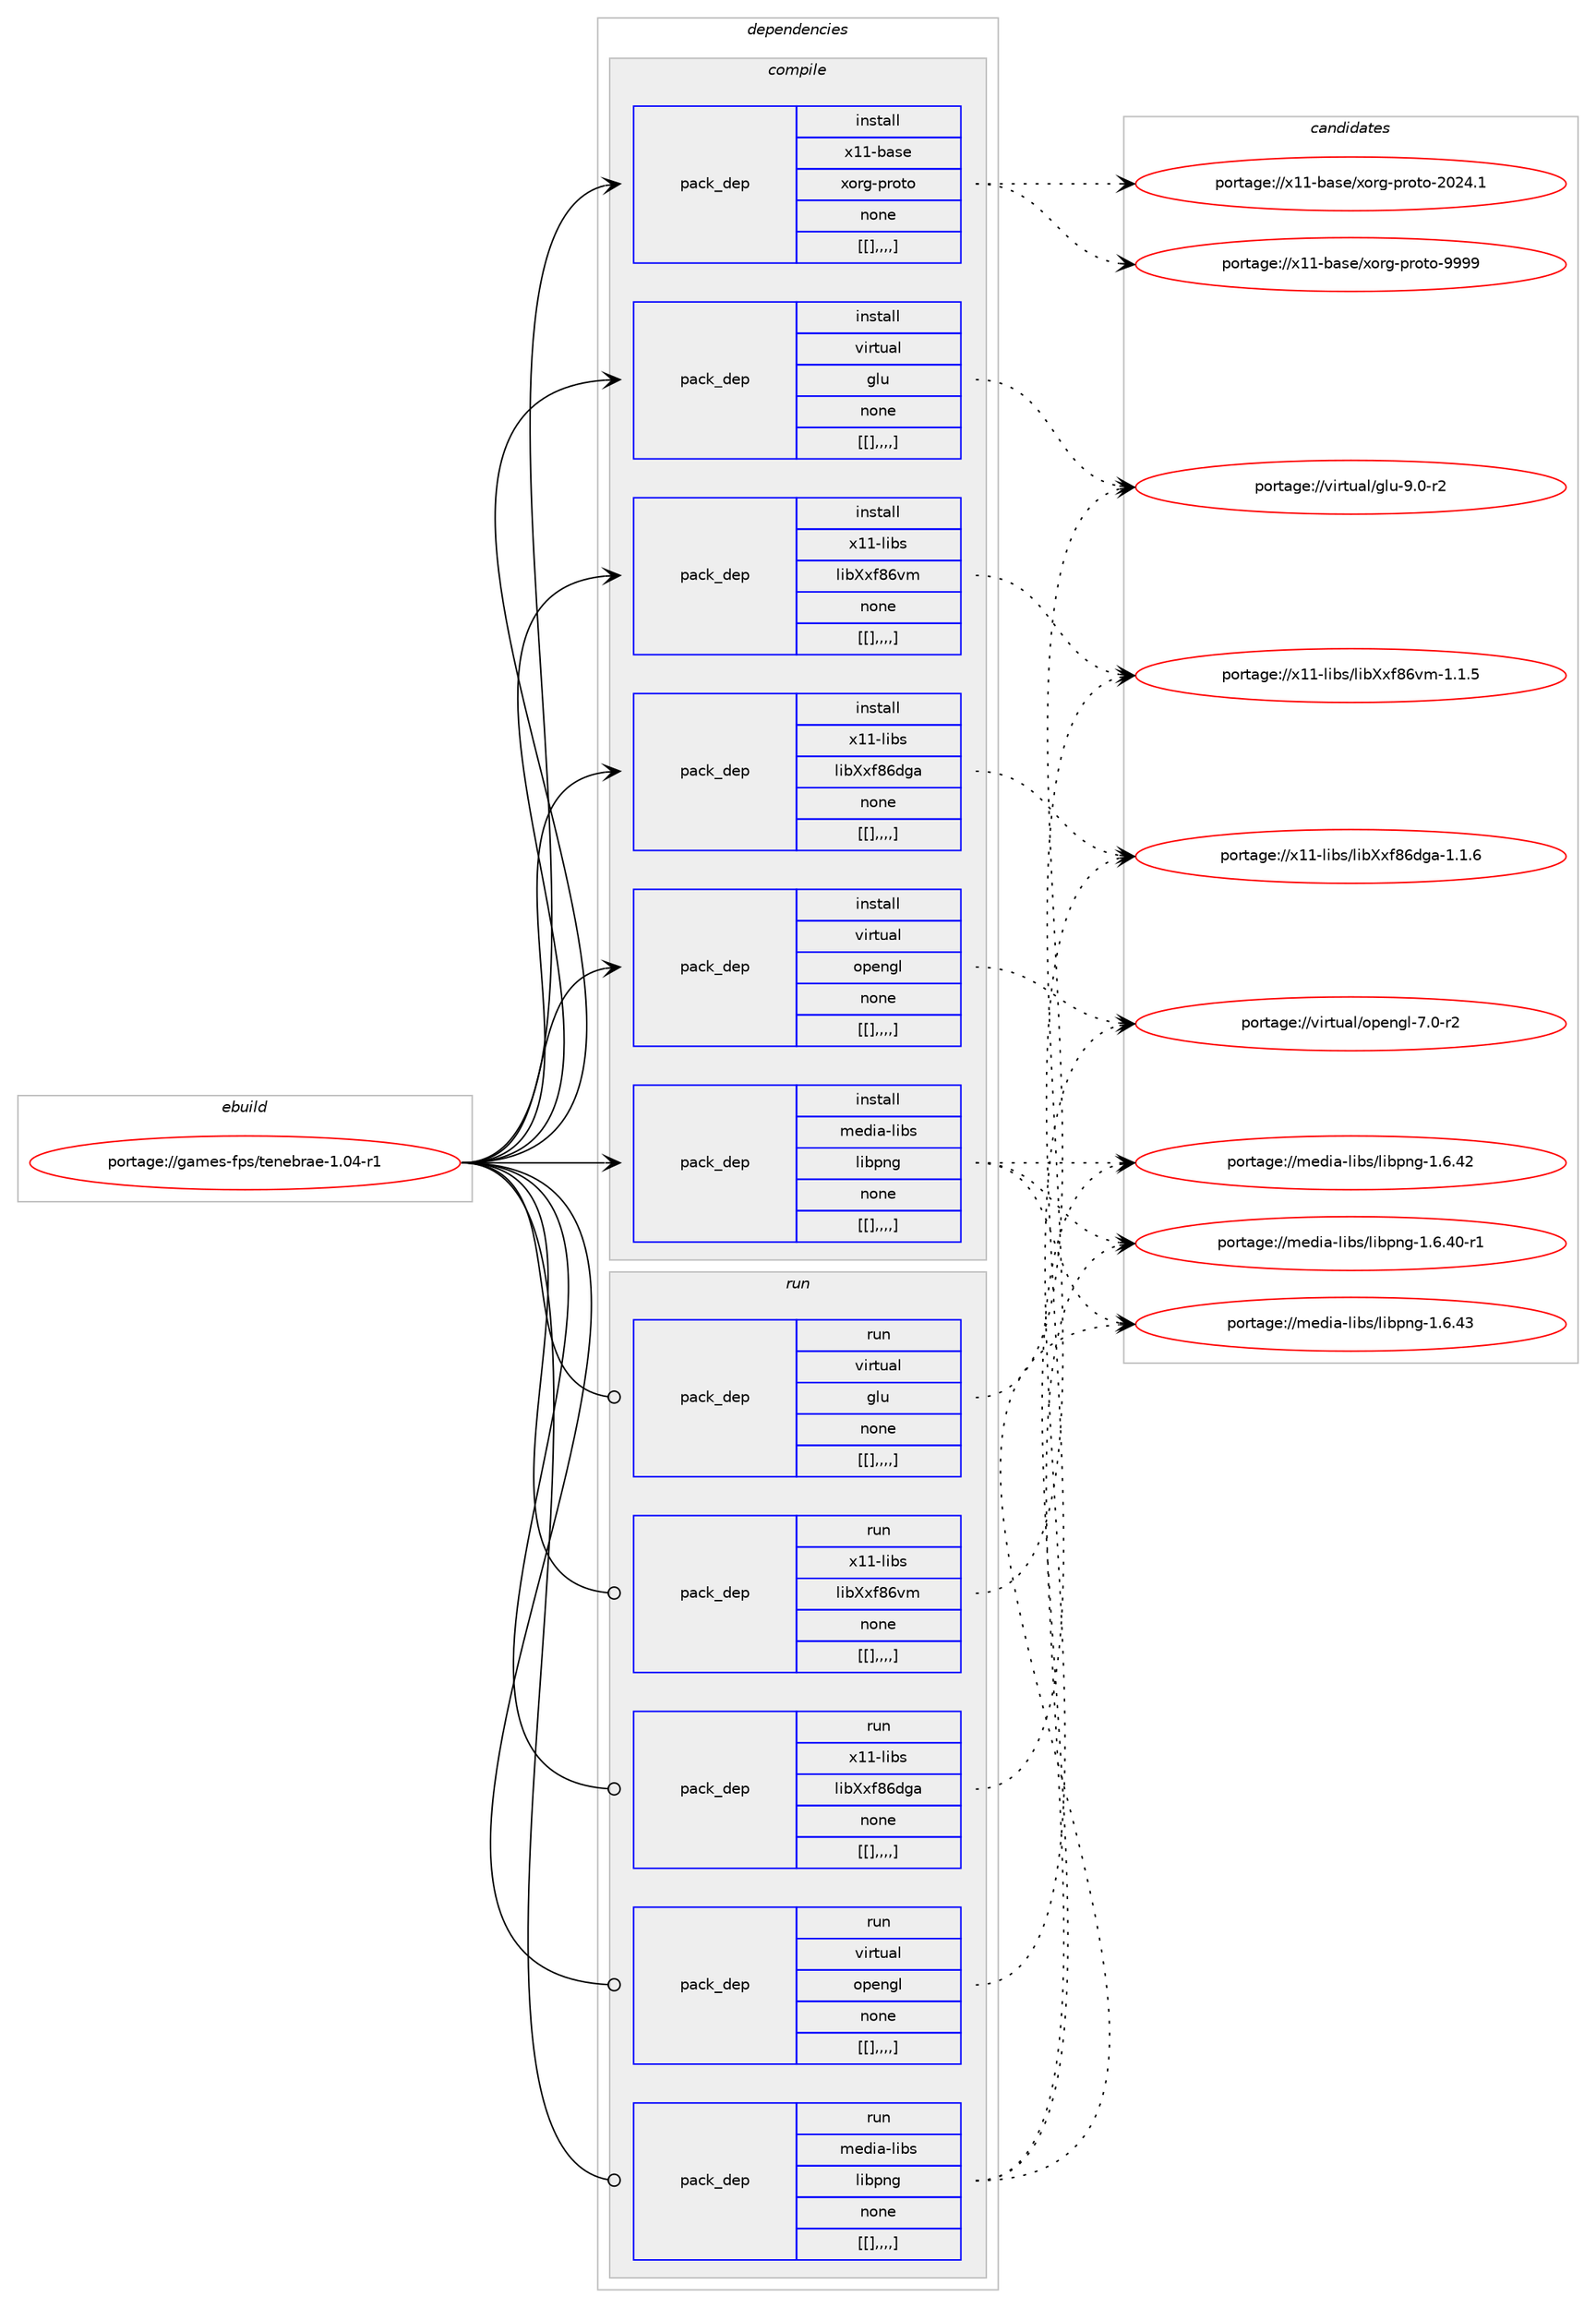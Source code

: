 digraph prolog {

# *************
# Graph options
# *************

newrank=true;
concentrate=true;
compound=true;
graph [rankdir=LR,fontname=Helvetica,fontsize=10,ranksep=1.5];#, ranksep=2.5, nodesep=0.2];
edge  [arrowhead=vee];
node  [fontname=Helvetica,fontsize=10];

# **********
# The ebuild
# **********

subgraph cluster_leftcol {
color=gray;
label=<<i>ebuild</i>>;
id [label="portage://games-fps/tenebrae-1.04-r1", color=red, width=4, href="../games-fps/tenebrae-1.04-r1.svg"];
}

# ****************
# The dependencies
# ****************

subgraph cluster_midcol {
color=gray;
label=<<i>dependencies</i>>;
subgraph cluster_compile {
fillcolor="#eeeeee";
style=filled;
label=<<i>compile</i>>;
subgraph pack166757 {
dependency234137 [label=<<TABLE BORDER="0" CELLBORDER="1" CELLSPACING="0" CELLPADDING="4" WIDTH="220"><TR><TD ROWSPAN="6" CELLPADDING="30">pack_dep</TD></TR><TR><TD WIDTH="110">install</TD></TR><TR><TD>media-libs</TD></TR><TR><TD>libpng</TD></TR><TR><TD>none</TD></TR><TR><TD>[[],,,,]</TD></TR></TABLE>>, shape=none, color=blue];
}
id:e -> dependency234137:w [weight=20,style="solid",arrowhead="vee"];
subgraph pack166758 {
dependency234138 [label=<<TABLE BORDER="0" CELLBORDER="1" CELLSPACING="0" CELLPADDING="4" WIDTH="220"><TR><TD ROWSPAN="6" CELLPADDING="30">pack_dep</TD></TR><TR><TD WIDTH="110">install</TD></TR><TR><TD>virtual</TD></TR><TR><TD>glu</TD></TR><TR><TD>none</TD></TR><TR><TD>[[],,,,]</TD></TR></TABLE>>, shape=none, color=blue];
}
id:e -> dependency234138:w [weight=20,style="solid",arrowhead="vee"];
subgraph pack166759 {
dependency234139 [label=<<TABLE BORDER="0" CELLBORDER="1" CELLSPACING="0" CELLPADDING="4" WIDTH="220"><TR><TD ROWSPAN="6" CELLPADDING="30">pack_dep</TD></TR><TR><TD WIDTH="110">install</TD></TR><TR><TD>virtual</TD></TR><TR><TD>opengl</TD></TR><TR><TD>none</TD></TR><TR><TD>[[],,,,]</TD></TR></TABLE>>, shape=none, color=blue];
}
id:e -> dependency234139:w [weight=20,style="solid",arrowhead="vee"];
subgraph pack166760 {
dependency234140 [label=<<TABLE BORDER="0" CELLBORDER="1" CELLSPACING="0" CELLPADDING="4" WIDTH="220"><TR><TD ROWSPAN="6" CELLPADDING="30">pack_dep</TD></TR><TR><TD WIDTH="110">install</TD></TR><TR><TD>x11-base</TD></TR><TR><TD>xorg-proto</TD></TR><TR><TD>none</TD></TR><TR><TD>[[],,,,]</TD></TR></TABLE>>, shape=none, color=blue];
}
id:e -> dependency234140:w [weight=20,style="solid",arrowhead="vee"];
subgraph pack166761 {
dependency234141 [label=<<TABLE BORDER="0" CELLBORDER="1" CELLSPACING="0" CELLPADDING="4" WIDTH="220"><TR><TD ROWSPAN="6" CELLPADDING="30">pack_dep</TD></TR><TR><TD WIDTH="110">install</TD></TR><TR><TD>x11-libs</TD></TR><TR><TD>libXxf86dga</TD></TR><TR><TD>none</TD></TR><TR><TD>[[],,,,]</TD></TR></TABLE>>, shape=none, color=blue];
}
id:e -> dependency234141:w [weight=20,style="solid",arrowhead="vee"];
subgraph pack166762 {
dependency234142 [label=<<TABLE BORDER="0" CELLBORDER="1" CELLSPACING="0" CELLPADDING="4" WIDTH="220"><TR><TD ROWSPAN="6" CELLPADDING="30">pack_dep</TD></TR><TR><TD WIDTH="110">install</TD></TR><TR><TD>x11-libs</TD></TR><TR><TD>libXxf86vm</TD></TR><TR><TD>none</TD></TR><TR><TD>[[],,,,]</TD></TR></TABLE>>, shape=none, color=blue];
}
id:e -> dependency234142:w [weight=20,style="solid",arrowhead="vee"];
}
subgraph cluster_compileandrun {
fillcolor="#eeeeee";
style=filled;
label=<<i>compile and run</i>>;
}
subgraph cluster_run {
fillcolor="#eeeeee";
style=filled;
label=<<i>run</i>>;
subgraph pack166763 {
dependency234143 [label=<<TABLE BORDER="0" CELLBORDER="1" CELLSPACING="0" CELLPADDING="4" WIDTH="220"><TR><TD ROWSPAN="6" CELLPADDING="30">pack_dep</TD></TR><TR><TD WIDTH="110">run</TD></TR><TR><TD>media-libs</TD></TR><TR><TD>libpng</TD></TR><TR><TD>none</TD></TR><TR><TD>[[],,,,]</TD></TR></TABLE>>, shape=none, color=blue];
}
id:e -> dependency234143:w [weight=20,style="solid",arrowhead="odot"];
subgraph pack166764 {
dependency234144 [label=<<TABLE BORDER="0" CELLBORDER="1" CELLSPACING="0" CELLPADDING="4" WIDTH="220"><TR><TD ROWSPAN="6" CELLPADDING="30">pack_dep</TD></TR><TR><TD WIDTH="110">run</TD></TR><TR><TD>virtual</TD></TR><TR><TD>glu</TD></TR><TR><TD>none</TD></TR><TR><TD>[[],,,,]</TD></TR></TABLE>>, shape=none, color=blue];
}
id:e -> dependency234144:w [weight=20,style="solid",arrowhead="odot"];
subgraph pack166765 {
dependency234145 [label=<<TABLE BORDER="0" CELLBORDER="1" CELLSPACING="0" CELLPADDING="4" WIDTH="220"><TR><TD ROWSPAN="6" CELLPADDING="30">pack_dep</TD></TR><TR><TD WIDTH="110">run</TD></TR><TR><TD>virtual</TD></TR><TR><TD>opengl</TD></TR><TR><TD>none</TD></TR><TR><TD>[[],,,,]</TD></TR></TABLE>>, shape=none, color=blue];
}
id:e -> dependency234145:w [weight=20,style="solid",arrowhead="odot"];
subgraph pack166766 {
dependency234146 [label=<<TABLE BORDER="0" CELLBORDER="1" CELLSPACING="0" CELLPADDING="4" WIDTH="220"><TR><TD ROWSPAN="6" CELLPADDING="30">pack_dep</TD></TR><TR><TD WIDTH="110">run</TD></TR><TR><TD>x11-libs</TD></TR><TR><TD>libXxf86dga</TD></TR><TR><TD>none</TD></TR><TR><TD>[[],,,,]</TD></TR></TABLE>>, shape=none, color=blue];
}
id:e -> dependency234146:w [weight=20,style="solid",arrowhead="odot"];
subgraph pack166767 {
dependency234147 [label=<<TABLE BORDER="0" CELLBORDER="1" CELLSPACING="0" CELLPADDING="4" WIDTH="220"><TR><TD ROWSPAN="6" CELLPADDING="30">pack_dep</TD></TR><TR><TD WIDTH="110">run</TD></TR><TR><TD>x11-libs</TD></TR><TR><TD>libXxf86vm</TD></TR><TR><TD>none</TD></TR><TR><TD>[[],,,,]</TD></TR></TABLE>>, shape=none, color=blue];
}
id:e -> dependency234147:w [weight=20,style="solid",arrowhead="odot"];
}
}

# **************
# The candidates
# **************

subgraph cluster_choices {
rank=same;
color=gray;
label=<<i>candidates</i>>;

subgraph choice166757 {
color=black;
nodesep=1;
choice109101100105974510810598115471081059811211010345494654465251 [label="portage://media-libs/libpng-1.6.43", color=red, width=4,href="../media-libs/libpng-1.6.43.svg"];
choice109101100105974510810598115471081059811211010345494654465250 [label="portage://media-libs/libpng-1.6.42", color=red, width=4,href="../media-libs/libpng-1.6.42.svg"];
choice1091011001059745108105981154710810598112110103454946544652484511449 [label="portage://media-libs/libpng-1.6.40-r1", color=red, width=4,href="../media-libs/libpng-1.6.40-r1.svg"];
dependency234137:e -> choice109101100105974510810598115471081059811211010345494654465251:w [style=dotted,weight="100"];
dependency234137:e -> choice109101100105974510810598115471081059811211010345494654465250:w [style=dotted,weight="100"];
dependency234137:e -> choice1091011001059745108105981154710810598112110103454946544652484511449:w [style=dotted,weight="100"];
}
subgraph choice166758 {
color=black;
nodesep=1;
choice1181051141161179710847103108117455746484511450 [label="portage://virtual/glu-9.0-r2", color=red, width=4,href="../virtual/glu-9.0-r2.svg"];
dependency234138:e -> choice1181051141161179710847103108117455746484511450:w [style=dotted,weight="100"];
}
subgraph choice166759 {
color=black;
nodesep=1;
choice1181051141161179710847111112101110103108455546484511450 [label="portage://virtual/opengl-7.0-r2", color=red, width=4,href="../virtual/opengl-7.0-r2.svg"];
dependency234139:e -> choice1181051141161179710847111112101110103108455546484511450:w [style=dotted,weight="100"];
}
subgraph choice166760 {
color=black;
nodesep=1;
choice120494945989711510147120111114103451121141111161114557575757 [label="portage://x11-base/xorg-proto-9999", color=red, width=4,href="../x11-base/xorg-proto-9999.svg"];
choice1204949459897115101471201111141034511211411111611145504850524649 [label="portage://x11-base/xorg-proto-2024.1", color=red, width=4,href="../x11-base/xorg-proto-2024.1.svg"];
dependency234140:e -> choice120494945989711510147120111114103451121141111161114557575757:w [style=dotted,weight="100"];
dependency234140:e -> choice1204949459897115101471201111141034511211411111611145504850524649:w [style=dotted,weight="100"];
}
subgraph choice166761 {
color=black;
nodesep=1;
choice12049494510810598115471081059888120102565410010397454946494654 [label="portage://x11-libs/libXxf86dga-1.1.6", color=red, width=4,href="../x11-libs/libXxf86dga-1.1.6.svg"];
dependency234141:e -> choice12049494510810598115471081059888120102565410010397454946494654:w [style=dotted,weight="100"];
}
subgraph choice166762 {
color=black;
nodesep=1;
choice120494945108105981154710810598881201025654118109454946494653 [label="portage://x11-libs/libXxf86vm-1.1.5", color=red, width=4,href="../x11-libs/libXxf86vm-1.1.5.svg"];
dependency234142:e -> choice120494945108105981154710810598881201025654118109454946494653:w [style=dotted,weight="100"];
}
subgraph choice166763 {
color=black;
nodesep=1;
choice109101100105974510810598115471081059811211010345494654465251 [label="portage://media-libs/libpng-1.6.43", color=red, width=4,href="../media-libs/libpng-1.6.43.svg"];
choice109101100105974510810598115471081059811211010345494654465250 [label="portage://media-libs/libpng-1.6.42", color=red, width=4,href="../media-libs/libpng-1.6.42.svg"];
choice1091011001059745108105981154710810598112110103454946544652484511449 [label="portage://media-libs/libpng-1.6.40-r1", color=red, width=4,href="../media-libs/libpng-1.6.40-r1.svg"];
dependency234143:e -> choice109101100105974510810598115471081059811211010345494654465251:w [style=dotted,weight="100"];
dependency234143:e -> choice109101100105974510810598115471081059811211010345494654465250:w [style=dotted,weight="100"];
dependency234143:e -> choice1091011001059745108105981154710810598112110103454946544652484511449:w [style=dotted,weight="100"];
}
subgraph choice166764 {
color=black;
nodesep=1;
choice1181051141161179710847103108117455746484511450 [label="portage://virtual/glu-9.0-r2", color=red, width=4,href="../virtual/glu-9.0-r2.svg"];
dependency234144:e -> choice1181051141161179710847103108117455746484511450:w [style=dotted,weight="100"];
}
subgraph choice166765 {
color=black;
nodesep=1;
choice1181051141161179710847111112101110103108455546484511450 [label="portage://virtual/opengl-7.0-r2", color=red, width=4,href="../virtual/opengl-7.0-r2.svg"];
dependency234145:e -> choice1181051141161179710847111112101110103108455546484511450:w [style=dotted,weight="100"];
}
subgraph choice166766 {
color=black;
nodesep=1;
choice12049494510810598115471081059888120102565410010397454946494654 [label="portage://x11-libs/libXxf86dga-1.1.6", color=red, width=4,href="../x11-libs/libXxf86dga-1.1.6.svg"];
dependency234146:e -> choice12049494510810598115471081059888120102565410010397454946494654:w [style=dotted,weight="100"];
}
subgraph choice166767 {
color=black;
nodesep=1;
choice120494945108105981154710810598881201025654118109454946494653 [label="portage://x11-libs/libXxf86vm-1.1.5", color=red, width=4,href="../x11-libs/libXxf86vm-1.1.5.svg"];
dependency234147:e -> choice120494945108105981154710810598881201025654118109454946494653:w [style=dotted,weight="100"];
}
}

}
